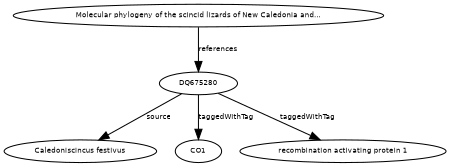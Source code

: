 digraph G {
size="3,3";
node [fontsize=7, fontname="Helvetica"];
edge [fontsize=7, fontname="Helvetica"];
node0 [label="DQ675280", width=0.27433100247,height=0.27433100247];
node1 [label="Molecular phylogeny of the scincid lizards of New Caledonia and...", width=0.27433100247,height=0.27433100247];
node2 [label="Caledoniscincus festivus", width=0.27433100247,height=0.27433100247];
node3 [label="CO1", width=0.27433100247,height=0.27433100247];
node4 [label="recombination activating protein 1", width=0.27433100247,height=0.27433100247];
node1 -> node0 [label="references"];
node0 -> node2 [label="source"];
node0 -> node3 [label="taggedWithTag"];
node0 -> node4 [label="taggedWithTag"];
}

